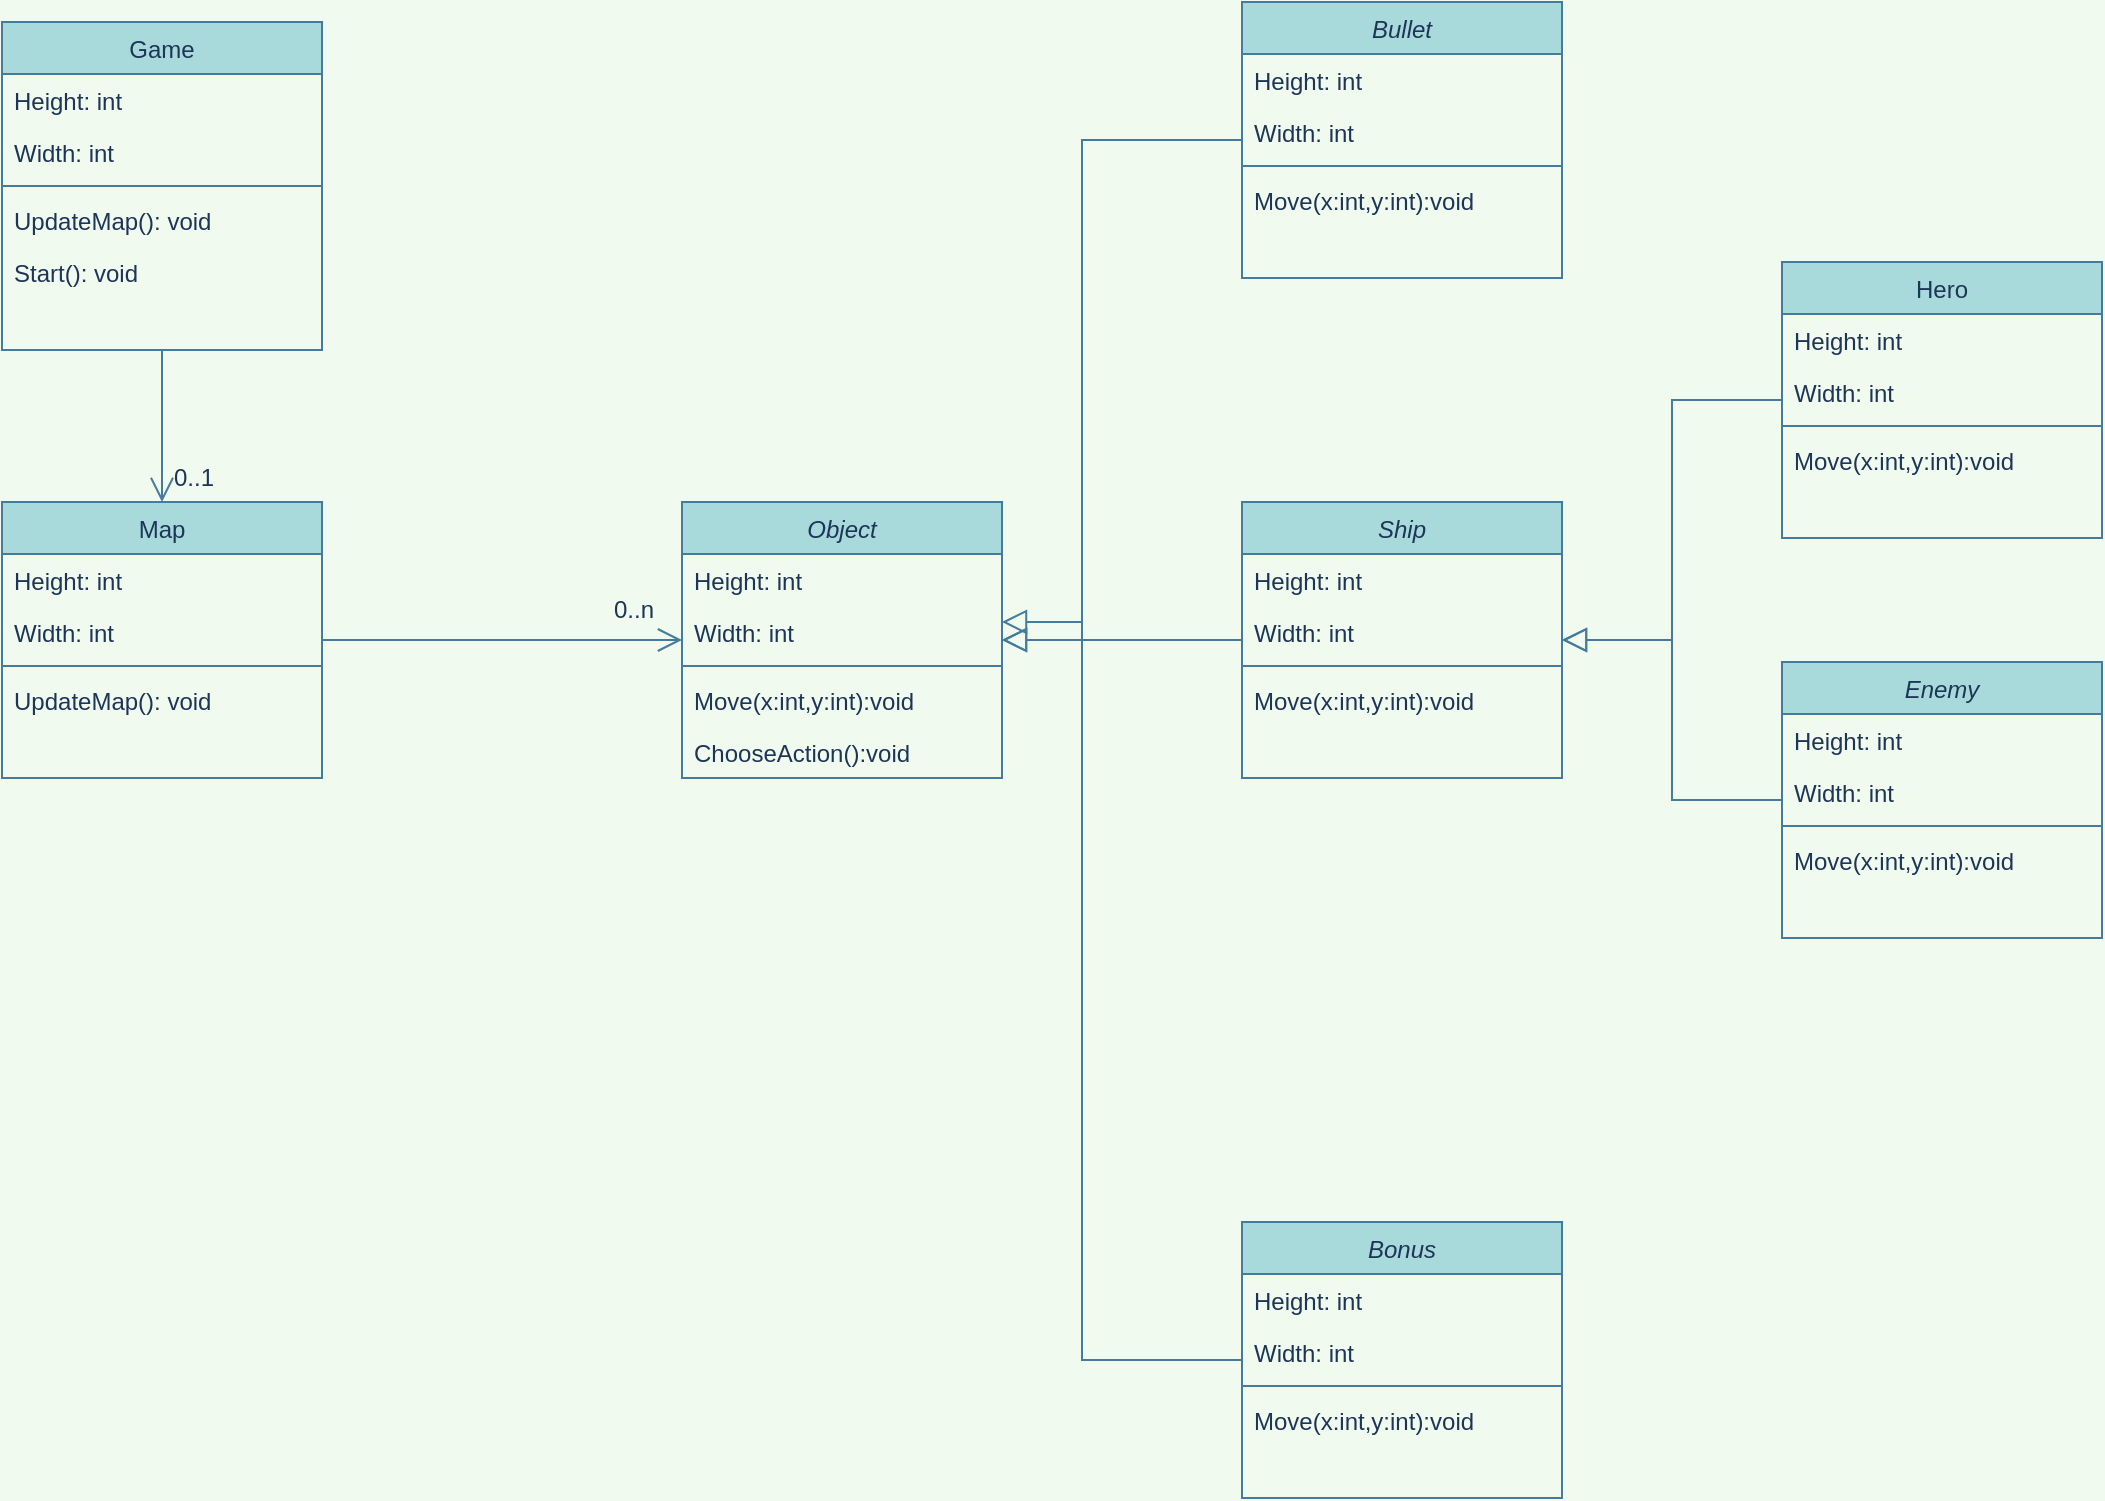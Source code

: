 <mxfile version="16.0.0" type="github">
  <diagram id="C5RBs43oDa-KdzZeNtuy" name="Page-1">
    <mxGraphModel dx="2249" dy="1931" grid="1" gridSize="10" guides="1" tooltips="1" connect="1" arrows="1" fold="1" page="1" pageScale="1" pageWidth="827" pageHeight="1169" background="#F1FAEE" math="0" shadow="0">
      <root>
        <mxCell id="WIyWlLk6GJQsqaUBKTNV-0" />
        <mxCell id="WIyWlLk6GJQsqaUBKTNV-1" parent="WIyWlLk6GJQsqaUBKTNV-0" />
        <mxCell id="zkfFHV4jXpPFQw0GAbJ--0" value="Object" style="swimlane;fontStyle=2;align=center;verticalAlign=top;childLayout=stackLayout;horizontal=1;startSize=26;horizontalStack=0;resizeParent=1;resizeLast=0;collapsible=1;marginBottom=0;rounded=0;shadow=0;strokeWidth=1;fillColor=#A8DADC;strokeColor=#457B9D;fontColor=#1D3557;" parent="WIyWlLk6GJQsqaUBKTNV-1" vertex="1">
          <mxGeometry x="80" y="120" width="160" height="138" as="geometry">
            <mxRectangle x="230" y="140" width="160" height="26" as="alternateBounds" />
          </mxGeometry>
        </mxCell>
        <mxCell id="zkfFHV4jXpPFQw0GAbJ--3" value="Height: int " style="text;align=left;verticalAlign=top;spacingLeft=4;spacingRight=4;overflow=hidden;rotatable=0;points=[[0,0.5],[1,0.5]];portConstraint=eastwest;rounded=0;shadow=0;html=0;fontColor=#1D3557;" parent="zkfFHV4jXpPFQw0GAbJ--0" vertex="1">
          <mxGeometry y="26" width="160" height="26" as="geometry" />
        </mxCell>
        <mxCell id="qXKnCHaL4VHYLTwTb4Ny-0" value="Width: int " style="text;align=left;verticalAlign=top;spacingLeft=4;spacingRight=4;overflow=hidden;rotatable=0;points=[[0,0.5],[1,0.5]];portConstraint=eastwest;rounded=0;shadow=0;html=0;fontColor=#1D3557;" vertex="1" parent="zkfFHV4jXpPFQw0GAbJ--0">
          <mxGeometry y="52" width="160" height="26" as="geometry" />
        </mxCell>
        <mxCell id="zkfFHV4jXpPFQw0GAbJ--4" value="" style="line;html=1;strokeWidth=1;align=left;verticalAlign=middle;spacingTop=-1;spacingLeft=3;spacingRight=3;rotatable=0;labelPosition=right;points=[];portConstraint=eastwest;labelBackgroundColor=#F1FAEE;fillColor=#A8DADC;strokeColor=#457B9D;fontColor=#1D3557;" parent="zkfFHV4jXpPFQw0GAbJ--0" vertex="1">
          <mxGeometry y="78" width="160" height="8" as="geometry" />
        </mxCell>
        <mxCell id="zkfFHV4jXpPFQw0GAbJ--5" value="Move(x:int,y:int):void" style="text;align=left;verticalAlign=top;spacingLeft=4;spacingRight=4;overflow=hidden;rotatable=0;points=[[0,0.5],[1,0.5]];portConstraint=eastwest;fontColor=#1D3557;" parent="zkfFHV4jXpPFQw0GAbJ--0" vertex="1">
          <mxGeometry y="86" width="160" height="26" as="geometry" />
        </mxCell>
        <mxCell id="qXKnCHaL4VHYLTwTb4Ny-39" value="ChooseAction():void" style="text;align=left;verticalAlign=top;spacingLeft=4;spacingRight=4;overflow=hidden;rotatable=0;points=[[0,0.5],[1,0.5]];portConstraint=eastwest;fontColor=#1D3557;" vertex="1" parent="zkfFHV4jXpPFQw0GAbJ--0">
          <mxGeometry y="112" width="160" height="26" as="geometry" />
        </mxCell>
        <mxCell id="qXKnCHaL4VHYLTwTb4Ny-28" style="edgeStyle=orthogonalEdgeStyle;rounded=0;orthogonalLoop=1;jettySize=auto;html=1;endArrow=block;endFill=0;endSize=10;labelBackgroundColor=#F1FAEE;strokeColor=#457B9D;fontColor=#1D3557;" edge="1" parent="WIyWlLk6GJQsqaUBKTNV-1" source="qXKnCHaL4VHYLTwTb4Ny-1" target="qXKnCHaL4VHYLTwTb4Ny-17">
          <mxGeometry relative="1" as="geometry" />
        </mxCell>
        <mxCell id="qXKnCHaL4VHYLTwTb4Ny-1" value="Enemy" style="swimlane;fontStyle=2;align=center;verticalAlign=top;childLayout=stackLayout;horizontal=1;startSize=26;horizontalStack=0;resizeParent=1;resizeLast=0;collapsible=1;marginBottom=0;rounded=0;shadow=0;strokeWidth=1;fillColor=#A8DADC;strokeColor=#457B9D;fontColor=#1D3557;" vertex="1" parent="WIyWlLk6GJQsqaUBKTNV-1">
          <mxGeometry x="630" y="200" width="160" height="138" as="geometry">
            <mxRectangle x="230" y="140" width="160" height="26" as="alternateBounds" />
          </mxGeometry>
        </mxCell>
        <mxCell id="qXKnCHaL4VHYLTwTb4Ny-2" value="Height: int " style="text;align=left;verticalAlign=top;spacingLeft=4;spacingRight=4;overflow=hidden;rotatable=0;points=[[0,0.5],[1,0.5]];portConstraint=eastwest;rounded=0;shadow=0;html=0;fontColor=#1D3557;" vertex="1" parent="qXKnCHaL4VHYLTwTb4Ny-1">
          <mxGeometry y="26" width="160" height="26" as="geometry" />
        </mxCell>
        <mxCell id="qXKnCHaL4VHYLTwTb4Ny-3" value="Width: int " style="text;align=left;verticalAlign=top;spacingLeft=4;spacingRight=4;overflow=hidden;rotatable=0;points=[[0,0.5],[1,0.5]];portConstraint=eastwest;rounded=0;shadow=0;html=0;fontColor=#1D3557;" vertex="1" parent="qXKnCHaL4VHYLTwTb4Ny-1">
          <mxGeometry y="52" width="160" height="26" as="geometry" />
        </mxCell>
        <mxCell id="qXKnCHaL4VHYLTwTb4Ny-4" value="" style="line;html=1;strokeWidth=1;align=left;verticalAlign=middle;spacingTop=-1;spacingLeft=3;spacingRight=3;rotatable=0;labelPosition=right;points=[];portConstraint=eastwest;labelBackgroundColor=#F1FAEE;fillColor=#A8DADC;strokeColor=#457B9D;fontColor=#1D3557;" vertex="1" parent="qXKnCHaL4VHYLTwTb4Ny-1">
          <mxGeometry y="78" width="160" height="8" as="geometry" />
        </mxCell>
        <mxCell id="qXKnCHaL4VHYLTwTb4Ny-5" value="Move(x:int,y:int):void" style="text;align=left;verticalAlign=top;spacingLeft=4;spacingRight=4;overflow=hidden;rotatable=0;points=[[0,0.5],[1,0.5]];portConstraint=eastwest;fontColor=#1D3557;" vertex="1" parent="qXKnCHaL4VHYLTwTb4Ny-1">
          <mxGeometry y="86" width="160" height="26" as="geometry" />
        </mxCell>
        <mxCell id="qXKnCHaL4VHYLTwTb4Ny-30" style="edgeStyle=orthogonalEdgeStyle;rounded=0;orthogonalLoop=1;jettySize=auto;html=1;endArrow=block;endFill=0;endSize=10;labelBackgroundColor=#F1FAEE;strokeColor=#457B9D;fontColor=#1D3557;" edge="1" parent="WIyWlLk6GJQsqaUBKTNV-1" source="qXKnCHaL4VHYLTwTb4Ny-7" target="zkfFHV4jXpPFQw0GAbJ--0">
          <mxGeometry relative="1" as="geometry">
            <Array as="points">
              <mxPoint x="280" y="549" />
              <mxPoint x="280" y="180" />
            </Array>
          </mxGeometry>
        </mxCell>
        <mxCell id="qXKnCHaL4VHYLTwTb4Ny-7" value="Bonus" style="swimlane;fontStyle=2;align=center;verticalAlign=top;childLayout=stackLayout;horizontal=1;startSize=26;horizontalStack=0;resizeParent=1;resizeLast=0;collapsible=1;marginBottom=0;rounded=0;shadow=0;strokeWidth=1;fillColor=#A8DADC;strokeColor=#457B9D;fontColor=#1D3557;" vertex="1" parent="WIyWlLk6GJQsqaUBKTNV-1">
          <mxGeometry x="360" y="480" width="160" height="138" as="geometry">
            <mxRectangle x="230" y="140" width="160" height="26" as="alternateBounds" />
          </mxGeometry>
        </mxCell>
        <mxCell id="qXKnCHaL4VHYLTwTb4Ny-8" value="Height: int " style="text;align=left;verticalAlign=top;spacingLeft=4;spacingRight=4;overflow=hidden;rotatable=0;points=[[0,0.5],[1,0.5]];portConstraint=eastwest;rounded=0;shadow=0;html=0;fontColor=#1D3557;" vertex="1" parent="qXKnCHaL4VHYLTwTb4Ny-7">
          <mxGeometry y="26" width="160" height="26" as="geometry" />
        </mxCell>
        <mxCell id="qXKnCHaL4VHYLTwTb4Ny-9" value="Width: int " style="text;align=left;verticalAlign=top;spacingLeft=4;spacingRight=4;overflow=hidden;rotatable=0;points=[[0,0.5],[1,0.5]];portConstraint=eastwest;rounded=0;shadow=0;html=0;fontColor=#1D3557;" vertex="1" parent="qXKnCHaL4VHYLTwTb4Ny-7">
          <mxGeometry y="52" width="160" height="26" as="geometry" />
        </mxCell>
        <mxCell id="qXKnCHaL4VHYLTwTb4Ny-10" value="" style="line;html=1;strokeWidth=1;align=left;verticalAlign=middle;spacingTop=-1;spacingLeft=3;spacingRight=3;rotatable=0;labelPosition=right;points=[];portConstraint=eastwest;labelBackgroundColor=#F1FAEE;fillColor=#A8DADC;strokeColor=#457B9D;fontColor=#1D3557;" vertex="1" parent="qXKnCHaL4VHYLTwTb4Ny-7">
          <mxGeometry y="78" width="160" height="8" as="geometry" />
        </mxCell>
        <mxCell id="qXKnCHaL4VHYLTwTb4Ny-11" value="Move(x:int,y:int):void" style="text;align=left;verticalAlign=top;spacingLeft=4;spacingRight=4;overflow=hidden;rotatable=0;points=[[0,0.5],[1,0.5]];portConstraint=eastwest;fontColor=#1D3557;" vertex="1" parent="qXKnCHaL4VHYLTwTb4Ny-7">
          <mxGeometry y="86" width="160" height="26" as="geometry" />
        </mxCell>
        <mxCell id="qXKnCHaL4VHYLTwTb4Ny-29" style="edgeStyle=orthogonalEdgeStyle;rounded=0;orthogonalLoop=1;jettySize=auto;html=1;endArrow=block;endFill=0;endSize=10;labelBackgroundColor=#F1FAEE;strokeColor=#457B9D;fontColor=#1D3557;" edge="1" parent="WIyWlLk6GJQsqaUBKTNV-1" source="qXKnCHaL4VHYLTwTb4Ny-12" target="qXKnCHaL4VHYLTwTb4Ny-17">
          <mxGeometry relative="1" as="geometry" />
        </mxCell>
        <mxCell id="qXKnCHaL4VHYLTwTb4Ny-12" value="Hero" style="swimlane;fontStyle=0;align=center;verticalAlign=top;childLayout=stackLayout;horizontal=1;startSize=26;horizontalStack=0;resizeParent=1;resizeLast=0;collapsible=1;marginBottom=0;rounded=0;shadow=0;strokeWidth=1;fillColor=#A8DADC;strokeColor=#457B9D;fontColor=#1D3557;" vertex="1" parent="WIyWlLk6GJQsqaUBKTNV-1">
          <mxGeometry x="630" width="160" height="138" as="geometry">
            <mxRectangle x="230" y="140" width="160" height="26" as="alternateBounds" />
          </mxGeometry>
        </mxCell>
        <mxCell id="qXKnCHaL4VHYLTwTb4Ny-13" value="Height: int " style="text;align=left;verticalAlign=top;spacingLeft=4;spacingRight=4;overflow=hidden;rotatable=0;points=[[0,0.5],[1,0.5]];portConstraint=eastwest;rounded=0;shadow=0;html=0;fontColor=#1D3557;" vertex="1" parent="qXKnCHaL4VHYLTwTb4Ny-12">
          <mxGeometry y="26" width="160" height="26" as="geometry" />
        </mxCell>
        <mxCell id="qXKnCHaL4VHYLTwTb4Ny-14" value="Width: int " style="text;align=left;verticalAlign=top;spacingLeft=4;spacingRight=4;overflow=hidden;rotatable=0;points=[[0,0.5],[1,0.5]];portConstraint=eastwest;rounded=0;shadow=0;html=0;fontColor=#1D3557;" vertex="1" parent="qXKnCHaL4VHYLTwTb4Ny-12">
          <mxGeometry y="52" width="160" height="26" as="geometry" />
        </mxCell>
        <mxCell id="qXKnCHaL4VHYLTwTb4Ny-15" value="" style="line;html=1;strokeWidth=1;align=left;verticalAlign=middle;spacingTop=-1;spacingLeft=3;spacingRight=3;rotatable=0;labelPosition=right;points=[];portConstraint=eastwest;labelBackgroundColor=#F1FAEE;fillColor=#A8DADC;strokeColor=#457B9D;fontColor=#1D3557;" vertex="1" parent="qXKnCHaL4VHYLTwTb4Ny-12">
          <mxGeometry y="78" width="160" height="8" as="geometry" />
        </mxCell>
        <mxCell id="qXKnCHaL4VHYLTwTb4Ny-16" value="Move(x:int,y:int):void" style="text;align=left;verticalAlign=top;spacingLeft=4;spacingRight=4;overflow=hidden;rotatable=0;points=[[0,0.5],[1,0.5]];portConstraint=eastwest;fontColor=#1D3557;" vertex="1" parent="qXKnCHaL4VHYLTwTb4Ny-12">
          <mxGeometry y="86" width="160" height="26" as="geometry" />
        </mxCell>
        <mxCell id="qXKnCHaL4VHYLTwTb4Ny-32" style="edgeStyle=orthogonalEdgeStyle;rounded=0;orthogonalLoop=1;jettySize=auto;html=1;endArrow=block;endFill=0;endSize=10;labelBackgroundColor=#F1FAEE;strokeColor=#457B9D;fontColor=#1D3557;" edge="1" parent="WIyWlLk6GJQsqaUBKTNV-1" source="qXKnCHaL4VHYLTwTb4Ny-17" target="zkfFHV4jXpPFQw0GAbJ--0">
          <mxGeometry relative="1" as="geometry" />
        </mxCell>
        <mxCell id="qXKnCHaL4VHYLTwTb4Ny-17" value="Ship" style="swimlane;fontStyle=2;align=center;verticalAlign=top;childLayout=stackLayout;horizontal=1;startSize=26;horizontalStack=0;resizeParent=1;resizeLast=0;collapsible=1;marginBottom=0;rounded=0;shadow=0;strokeWidth=1;fillColor=#A8DADC;strokeColor=#457B9D;fontColor=#1D3557;" vertex="1" parent="WIyWlLk6GJQsqaUBKTNV-1">
          <mxGeometry x="360" y="120" width="160" height="138" as="geometry">
            <mxRectangle x="230" y="140" width="160" height="26" as="alternateBounds" />
          </mxGeometry>
        </mxCell>
        <mxCell id="qXKnCHaL4VHYLTwTb4Ny-18" value="Height: int " style="text;align=left;verticalAlign=top;spacingLeft=4;spacingRight=4;overflow=hidden;rotatable=0;points=[[0,0.5],[1,0.5]];portConstraint=eastwest;rounded=0;shadow=0;html=0;fontColor=#1D3557;" vertex="1" parent="qXKnCHaL4VHYLTwTb4Ny-17">
          <mxGeometry y="26" width="160" height="26" as="geometry" />
        </mxCell>
        <mxCell id="qXKnCHaL4VHYLTwTb4Ny-19" value="Width: int " style="text;align=left;verticalAlign=top;spacingLeft=4;spacingRight=4;overflow=hidden;rotatable=0;points=[[0,0.5],[1,0.5]];portConstraint=eastwest;rounded=0;shadow=0;html=0;fontColor=#1D3557;" vertex="1" parent="qXKnCHaL4VHYLTwTb4Ny-17">
          <mxGeometry y="52" width="160" height="26" as="geometry" />
        </mxCell>
        <mxCell id="qXKnCHaL4VHYLTwTb4Ny-20" value="" style="line;html=1;strokeWidth=1;align=left;verticalAlign=middle;spacingTop=-1;spacingLeft=3;spacingRight=3;rotatable=0;labelPosition=right;points=[];portConstraint=eastwest;labelBackgroundColor=#F1FAEE;fillColor=#A8DADC;strokeColor=#457B9D;fontColor=#1D3557;" vertex="1" parent="qXKnCHaL4VHYLTwTb4Ny-17">
          <mxGeometry y="78" width="160" height="8" as="geometry" />
        </mxCell>
        <mxCell id="qXKnCHaL4VHYLTwTb4Ny-21" value="Move(x:int,y:int):void" style="text;align=left;verticalAlign=top;spacingLeft=4;spacingRight=4;overflow=hidden;rotatable=0;points=[[0,0.5],[1,0.5]];portConstraint=eastwest;fontColor=#1D3557;" vertex="1" parent="qXKnCHaL4VHYLTwTb4Ny-17">
          <mxGeometry y="86" width="160" height="26" as="geometry" />
        </mxCell>
        <mxCell id="qXKnCHaL4VHYLTwTb4Ny-33" style="edgeStyle=orthogonalEdgeStyle;rounded=0;orthogonalLoop=1;jettySize=auto;html=1;endArrow=block;endFill=0;endSize=10;labelBackgroundColor=#F1FAEE;strokeColor=#457B9D;fontColor=#1D3557;" edge="1" parent="WIyWlLk6GJQsqaUBKTNV-1" source="qXKnCHaL4VHYLTwTb4Ny-22" target="zkfFHV4jXpPFQw0GAbJ--0">
          <mxGeometry relative="1" as="geometry">
            <Array as="points">
              <mxPoint x="280" y="-61" />
              <mxPoint x="280" y="189" />
            </Array>
          </mxGeometry>
        </mxCell>
        <mxCell id="qXKnCHaL4VHYLTwTb4Ny-22" value="Bullet" style="swimlane;fontStyle=2;align=center;verticalAlign=top;childLayout=stackLayout;horizontal=1;startSize=26;horizontalStack=0;resizeParent=1;resizeLast=0;collapsible=1;marginBottom=0;rounded=0;shadow=0;strokeWidth=1;fillColor=#A8DADC;strokeColor=#457B9D;fontColor=#1D3557;" vertex="1" parent="WIyWlLk6GJQsqaUBKTNV-1">
          <mxGeometry x="360" y="-130" width="160" height="138" as="geometry">
            <mxRectangle x="230" y="140" width="160" height="26" as="alternateBounds" />
          </mxGeometry>
        </mxCell>
        <mxCell id="qXKnCHaL4VHYLTwTb4Ny-23" value="Height: int " style="text;align=left;verticalAlign=top;spacingLeft=4;spacingRight=4;overflow=hidden;rotatable=0;points=[[0,0.5],[1,0.5]];portConstraint=eastwest;rounded=0;shadow=0;html=0;fontColor=#1D3557;" vertex="1" parent="qXKnCHaL4VHYLTwTb4Ny-22">
          <mxGeometry y="26" width="160" height="26" as="geometry" />
        </mxCell>
        <mxCell id="qXKnCHaL4VHYLTwTb4Ny-24" value="Width: int " style="text;align=left;verticalAlign=top;spacingLeft=4;spacingRight=4;overflow=hidden;rotatable=0;points=[[0,0.5],[1,0.5]];portConstraint=eastwest;rounded=0;shadow=0;html=0;fontColor=#1D3557;" vertex="1" parent="qXKnCHaL4VHYLTwTb4Ny-22">
          <mxGeometry y="52" width="160" height="26" as="geometry" />
        </mxCell>
        <mxCell id="qXKnCHaL4VHYLTwTb4Ny-25" value="" style="line;html=1;strokeWidth=1;align=left;verticalAlign=middle;spacingTop=-1;spacingLeft=3;spacingRight=3;rotatable=0;labelPosition=right;points=[];portConstraint=eastwest;labelBackgroundColor=#F1FAEE;fillColor=#A8DADC;strokeColor=#457B9D;fontColor=#1D3557;" vertex="1" parent="qXKnCHaL4VHYLTwTb4Ny-22">
          <mxGeometry y="78" width="160" height="8" as="geometry" />
        </mxCell>
        <mxCell id="qXKnCHaL4VHYLTwTb4Ny-26" value="Move(x:int,y:int):void" style="text;align=left;verticalAlign=top;spacingLeft=4;spacingRight=4;overflow=hidden;rotatable=0;points=[[0,0.5],[1,0.5]];portConstraint=eastwest;fontColor=#1D3557;" vertex="1" parent="qXKnCHaL4VHYLTwTb4Ny-22">
          <mxGeometry y="86" width="160" height="26" as="geometry" />
        </mxCell>
        <mxCell id="qXKnCHaL4VHYLTwTb4Ny-41" style="edgeStyle=orthogonalEdgeStyle;rounded=0;orthogonalLoop=1;jettySize=auto;html=1;endArrow=open;endFill=0;endSize=10;labelBackgroundColor=#F1FAEE;strokeColor=#457B9D;fontColor=#1D3557;" edge="1" parent="WIyWlLk6GJQsqaUBKTNV-1" source="qXKnCHaL4VHYLTwTb4Ny-34" target="zkfFHV4jXpPFQw0GAbJ--0">
          <mxGeometry relative="1" as="geometry" />
        </mxCell>
        <mxCell id="qXKnCHaL4VHYLTwTb4Ny-34" value="Map" style="swimlane;fontStyle=0;align=center;verticalAlign=top;childLayout=stackLayout;horizontal=1;startSize=26;horizontalStack=0;resizeParent=1;resizeLast=0;collapsible=1;marginBottom=0;rounded=0;shadow=0;strokeWidth=1;fillColor=#A8DADC;strokeColor=#457B9D;fontColor=#1D3557;" vertex="1" parent="WIyWlLk6GJQsqaUBKTNV-1">
          <mxGeometry x="-260" y="120" width="160" height="138" as="geometry">
            <mxRectangle x="230" y="140" width="160" height="26" as="alternateBounds" />
          </mxGeometry>
        </mxCell>
        <mxCell id="qXKnCHaL4VHYLTwTb4Ny-35" value="Height: int " style="text;align=left;verticalAlign=top;spacingLeft=4;spacingRight=4;overflow=hidden;rotatable=0;points=[[0,0.5],[1,0.5]];portConstraint=eastwest;rounded=0;shadow=0;html=0;fontColor=#1D3557;" vertex="1" parent="qXKnCHaL4VHYLTwTb4Ny-34">
          <mxGeometry y="26" width="160" height="26" as="geometry" />
        </mxCell>
        <mxCell id="qXKnCHaL4VHYLTwTb4Ny-36" value="Width: int " style="text;align=left;verticalAlign=top;spacingLeft=4;spacingRight=4;overflow=hidden;rotatable=0;points=[[0,0.5],[1,0.5]];portConstraint=eastwest;rounded=0;shadow=0;html=0;fontColor=#1D3557;" vertex="1" parent="qXKnCHaL4VHYLTwTb4Ny-34">
          <mxGeometry y="52" width="160" height="26" as="geometry" />
        </mxCell>
        <mxCell id="qXKnCHaL4VHYLTwTb4Ny-37" value="" style="line;html=1;strokeWidth=1;align=left;verticalAlign=middle;spacingTop=-1;spacingLeft=3;spacingRight=3;rotatable=0;labelPosition=right;points=[];portConstraint=eastwest;labelBackgroundColor=#F1FAEE;fillColor=#A8DADC;strokeColor=#457B9D;fontColor=#1D3557;" vertex="1" parent="qXKnCHaL4VHYLTwTb4Ny-34">
          <mxGeometry y="78" width="160" height="8" as="geometry" />
        </mxCell>
        <mxCell id="qXKnCHaL4VHYLTwTb4Ny-40" value="UpdateMap(): void " style="text;align=left;verticalAlign=top;spacingLeft=4;spacingRight=4;overflow=hidden;rotatable=0;points=[[0,0.5],[1,0.5]];portConstraint=eastwest;rounded=0;shadow=0;html=0;fontColor=#1D3557;" vertex="1" parent="qXKnCHaL4VHYLTwTb4Ny-34">
          <mxGeometry y="86" width="160" height="26" as="geometry" />
        </mxCell>
        <mxCell id="qXKnCHaL4VHYLTwTb4Ny-42" value="0..n" style="text;align=left;verticalAlign=top;spacingLeft=4;spacingRight=4;overflow=hidden;rotatable=0;points=[[0,0.5],[1,0.5]];portConstraint=eastwest;rounded=0;shadow=0;html=0;fontColor=#1D3557;" vertex="1" parent="WIyWlLk6GJQsqaUBKTNV-1">
          <mxGeometry x="40" y="160" width="40" height="26" as="geometry" />
        </mxCell>
        <mxCell id="qXKnCHaL4VHYLTwTb4Ny-50" style="edgeStyle=orthogonalEdgeStyle;curved=0;rounded=1;sketch=0;orthogonalLoop=1;jettySize=auto;html=1;fontColor=#1D3557;strokeColor=#457B9D;fillColor=#A8DADC;endSize=10;endArrow=open;endFill=0;" edge="1" parent="WIyWlLk6GJQsqaUBKTNV-1" source="qXKnCHaL4VHYLTwTb4Ny-43" target="qXKnCHaL4VHYLTwTb4Ny-34">
          <mxGeometry relative="1" as="geometry" />
        </mxCell>
        <mxCell id="qXKnCHaL4VHYLTwTb4Ny-43" value="Game" style="swimlane;fontStyle=0;align=center;verticalAlign=top;childLayout=stackLayout;horizontal=1;startSize=26;horizontalStack=0;resizeParent=1;resizeLast=0;collapsible=1;marginBottom=0;rounded=0;shadow=0;strokeWidth=1;fillColor=#A8DADC;strokeColor=#457B9D;fontColor=#1D3557;" vertex="1" parent="WIyWlLk6GJQsqaUBKTNV-1">
          <mxGeometry x="-260" y="-120" width="160" height="164" as="geometry">
            <mxRectangle x="230" y="140" width="160" height="26" as="alternateBounds" />
          </mxGeometry>
        </mxCell>
        <mxCell id="qXKnCHaL4VHYLTwTb4Ny-44" value="Height: int " style="text;align=left;verticalAlign=top;spacingLeft=4;spacingRight=4;overflow=hidden;rotatable=0;points=[[0,0.5],[1,0.5]];portConstraint=eastwest;rounded=0;shadow=0;html=0;fontColor=#1D3557;" vertex="1" parent="qXKnCHaL4VHYLTwTb4Ny-43">
          <mxGeometry y="26" width="160" height="26" as="geometry" />
        </mxCell>
        <mxCell id="qXKnCHaL4VHYLTwTb4Ny-45" value="Width: int " style="text;align=left;verticalAlign=top;spacingLeft=4;spacingRight=4;overflow=hidden;rotatable=0;points=[[0,0.5],[1,0.5]];portConstraint=eastwest;rounded=0;shadow=0;html=0;fontColor=#1D3557;" vertex="1" parent="qXKnCHaL4VHYLTwTb4Ny-43">
          <mxGeometry y="52" width="160" height="26" as="geometry" />
        </mxCell>
        <mxCell id="qXKnCHaL4VHYLTwTb4Ny-46" value="" style="line;html=1;strokeWidth=1;align=left;verticalAlign=middle;spacingTop=-1;spacingLeft=3;spacingRight=3;rotatable=0;labelPosition=right;points=[];portConstraint=eastwest;labelBackgroundColor=#F1FAEE;fillColor=#A8DADC;strokeColor=#457B9D;fontColor=#1D3557;" vertex="1" parent="qXKnCHaL4VHYLTwTb4Ny-43">
          <mxGeometry y="78" width="160" height="8" as="geometry" />
        </mxCell>
        <mxCell id="qXKnCHaL4VHYLTwTb4Ny-47" value="UpdateMap(): void " style="text;align=left;verticalAlign=top;spacingLeft=4;spacingRight=4;overflow=hidden;rotatable=0;points=[[0,0.5],[1,0.5]];portConstraint=eastwest;rounded=0;shadow=0;html=0;fontColor=#1D3557;" vertex="1" parent="qXKnCHaL4VHYLTwTb4Ny-43">
          <mxGeometry y="86" width="160" height="26" as="geometry" />
        </mxCell>
        <mxCell id="qXKnCHaL4VHYLTwTb4Ny-48" value="Start(): void " style="text;align=left;verticalAlign=top;spacingLeft=4;spacingRight=4;overflow=hidden;rotatable=0;points=[[0,0.5],[1,0.5]];portConstraint=eastwest;rounded=0;shadow=0;html=0;fontColor=#1D3557;" vertex="1" parent="qXKnCHaL4VHYLTwTb4Ny-43">
          <mxGeometry y="112" width="160" height="26" as="geometry" />
        </mxCell>
        <mxCell id="qXKnCHaL4VHYLTwTb4Ny-51" value="0..1" style="text;align=left;verticalAlign=top;spacingLeft=4;spacingRight=4;overflow=hidden;rotatable=0;points=[[0,0.5],[1,0.5]];portConstraint=eastwest;rounded=0;shadow=0;html=0;fontColor=#1D3557;" vertex="1" parent="WIyWlLk6GJQsqaUBKTNV-1">
          <mxGeometry x="-180" y="94" width="40" height="26" as="geometry" />
        </mxCell>
      </root>
    </mxGraphModel>
  </diagram>
</mxfile>
